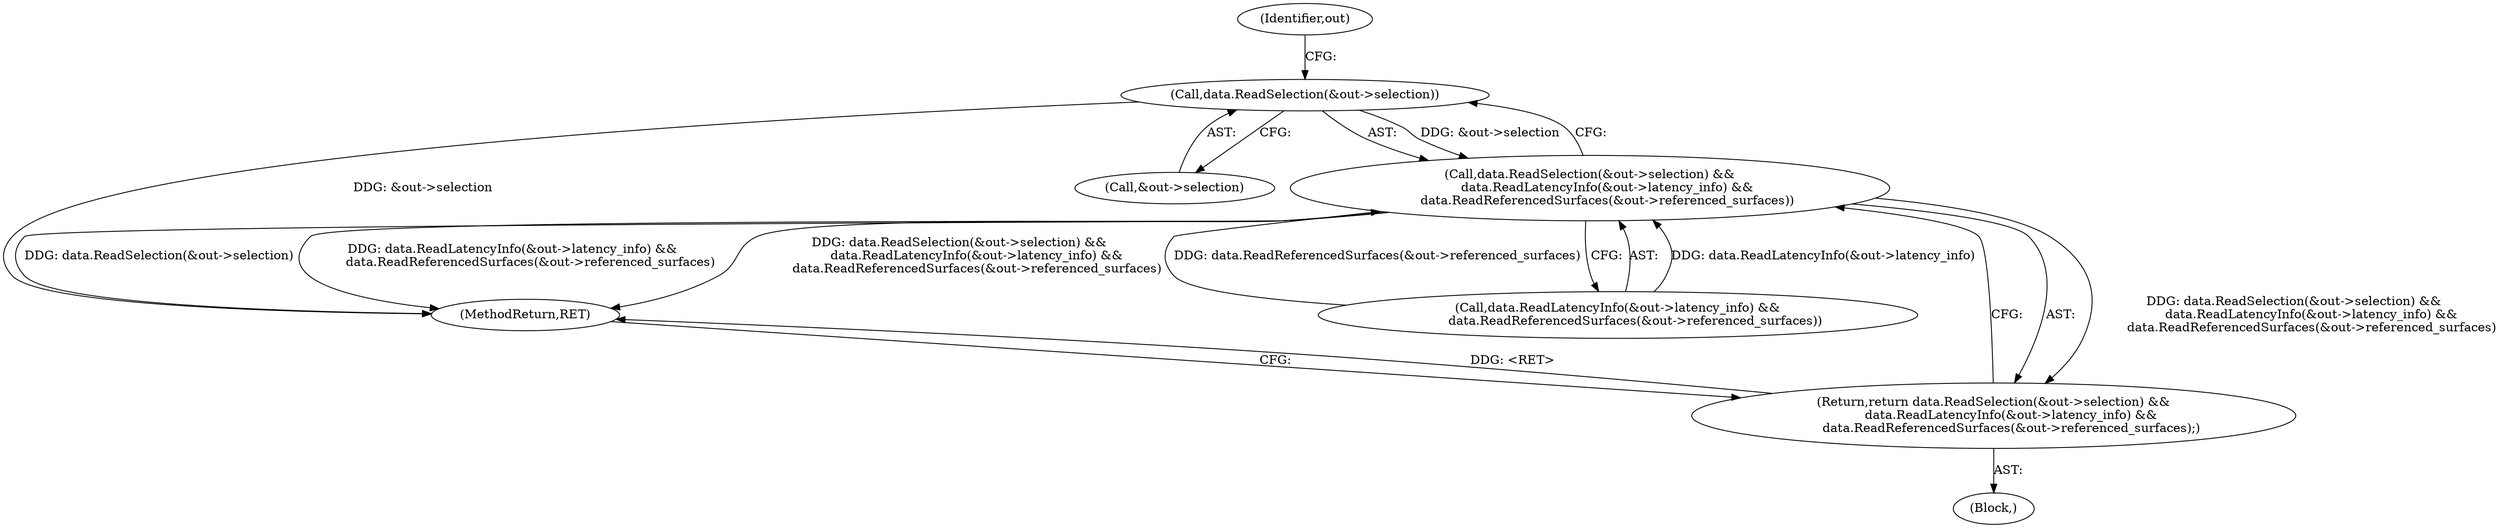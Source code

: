digraph "0_Chrome_5d78b84d39bd34bc9fce9d01c0dcd5a22a330d34@pointer" {
"1000207" [label="(Call,data.ReadSelection(&out->selection))"];
"1000206" [label="(Call,data.ReadSelection(&out->selection) &&\n         data.ReadLatencyInfo(&out->latency_info) &&\n         data.ReadReferencedSurfaces(&out->referenced_surfaces))"];
"1000205" [label="(Return,return data.ReadSelection(&out->selection) &&\n         data.ReadLatencyInfo(&out->latency_info) &&\n         data.ReadReferencedSurfaces(&out->referenced_surfaces);)"];
"1000208" [label="(Call,&out->selection)"];
"1000206" [label="(Call,data.ReadSelection(&out->selection) &&\n         data.ReadLatencyInfo(&out->latency_info) &&\n         data.ReadReferencedSurfaces(&out->referenced_surfaces))"];
"1000212" [label="(Call,data.ReadLatencyInfo(&out->latency_info) &&\n         data.ReadReferencedSurfaces(&out->referenced_surfaces))"];
"1000205" [label="(Return,return data.ReadSelection(&out->selection) &&\n         data.ReadLatencyInfo(&out->latency_info) &&\n         data.ReadReferencedSurfaces(&out->referenced_surfaces);)"];
"1000207" [label="(Call,data.ReadSelection(&out->selection))"];
"1000103" [label="(Block,)"];
"1000216" [label="(Identifier,out)"];
"1000223" [label="(MethodReturn,RET)"];
"1000207" -> "1000206"  [label="AST: "];
"1000207" -> "1000208"  [label="CFG: "];
"1000208" -> "1000207"  [label="AST: "];
"1000216" -> "1000207"  [label="CFG: "];
"1000206" -> "1000207"  [label="CFG: "];
"1000207" -> "1000223"  [label="DDG: &out->selection"];
"1000207" -> "1000206"  [label="DDG: &out->selection"];
"1000206" -> "1000205"  [label="AST: "];
"1000206" -> "1000212"  [label="CFG: "];
"1000212" -> "1000206"  [label="AST: "];
"1000205" -> "1000206"  [label="CFG: "];
"1000206" -> "1000223"  [label="DDG: data.ReadSelection(&out->selection) &&\n         data.ReadLatencyInfo(&out->latency_info) &&\n         data.ReadReferencedSurfaces(&out->referenced_surfaces)"];
"1000206" -> "1000223"  [label="DDG: data.ReadSelection(&out->selection)"];
"1000206" -> "1000223"  [label="DDG: data.ReadLatencyInfo(&out->latency_info) &&\n         data.ReadReferencedSurfaces(&out->referenced_surfaces)"];
"1000206" -> "1000205"  [label="DDG: data.ReadSelection(&out->selection) &&\n         data.ReadLatencyInfo(&out->latency_info) &&\n         data.ReadReferencedSurfaces(&out->referenced_surfaces)"];
"1000212" -> "1000206"  [label="DDG: data.ReadLatencyInfo(&out->latency_info)"];
"1000212" -> "1000206"  [label="DDG: data.ReadReferencedSurfaces(&out->referenced_surfaces)"];
"1000205" -> "1000103"  [label="AST: "];
"1000223" -> "1000205"  [label="CFG: "];
"1000205" -> "1000223"  [label="DDG: <RET>"];
}
